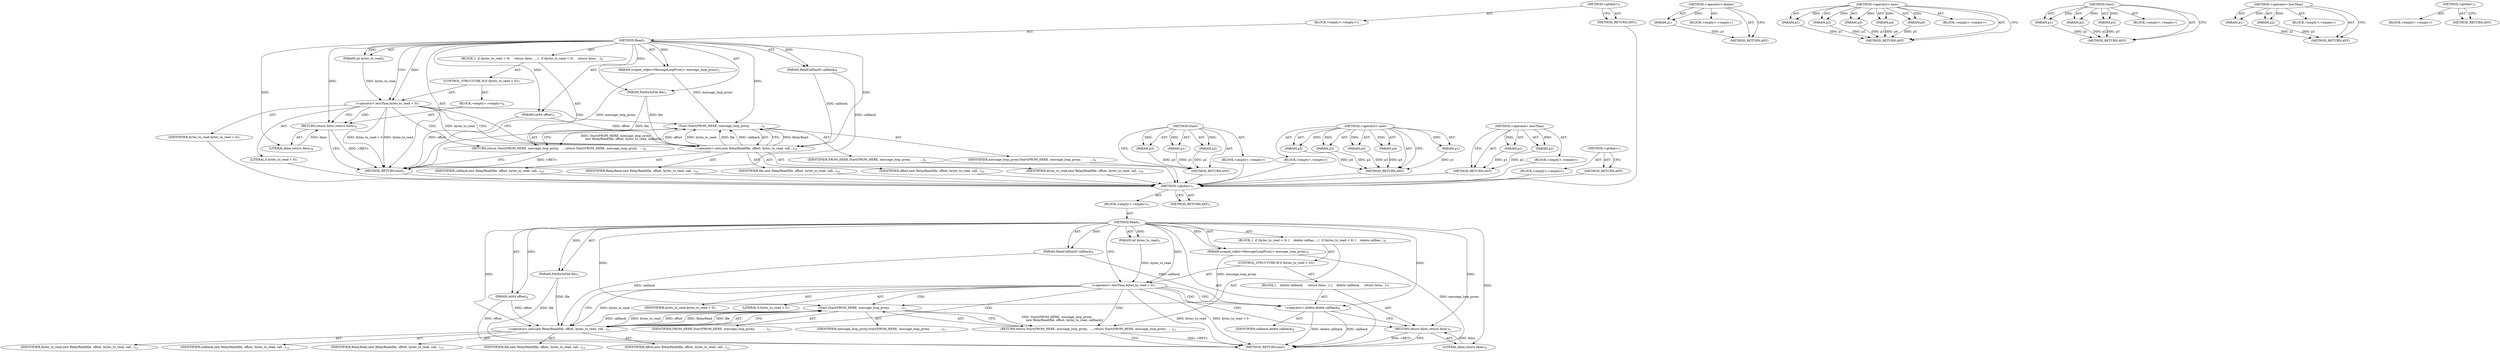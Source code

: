 digraph "&lt;global&gt;" {
vulnerable_6 [label=<(METHOD,&lt;global&gt;)<SUB>1</SUB>>];
vulnerable_7 [label=<(BLOCK,&lt;empty&gt;,&lt;empty&gt;)<SUB>1</SUB>>];
vulnerable_8 [label=<(METHOD,Read)<SUB>1</SUB>>];
vulnerable_9 [label=<(PARAM,scoped_refptr&lt;MessageLoopProxy&gt; message_loop_proxy)<SUB>2</SUB>>];
vulnerable_10 [label=<(PARAM,PlatformFile file)<SUB>3</SUB>>];
vulnerable_11 [label=<(PARAM,int64 offset)<SUB>4</SUB>>];
vulnerable_12 [label=<(PARAM,int bytes_to_read)<SUB>5</SUB>>];
vulnerable_13 [label=<(PARAM,ReadCallback* callback)<SUB>6</SUB>>];
vulnerable_14 [label=<(BLOCK,{
  if (bytes_to_read &lt; 0)
     return false;
 ...,{
  if (bytes_to_read &lt; 0)
     return false;
 ...)<SUB>6</SUB>>];
vulnerable_15 [label=<(CONTROL_STRUCTURE,IF,if (bytes_to_read &lt; 0))<SUB>7</SUB>>];
vulnerable_16 [label=<(&lt;operator&gt;.lessThan,bytes_to_read &lt; 0)<SUB>7</SUB>>];
vulnerable_17 [label=<(IDENTIFIER,bytes_to_read,bytes_to_read &lt; 0)<SUB>7</SUB>>];
vulnerable_18 [label=<(LITERAL,0,bytes_to_read &lt; 0)<SUB>7</SUB>>];
vulnerable_19 [label=<(BLOCK,&lt;empty&gt;,&lt;empty&gt;)<SUB>8</SUB>>];
vulnerable_20 [label=<(RETURN,return false;,return false;)<SUB>8</SUB>>];
vulnerable_21 [label=<(LITERAL,false,return false;)<SUB>8</SUB>>];
vulnerable_22 [label=<(RETURN,return Start(FROM_HERE, message_loop_proxy,
   ...,return Start(FROM_HERE, message_loop_proxy,
   ...)<SUB>9</SUB>>];
vulnerable_23 [label=<(Start,Start(FROM_HERE, message_loop_proxy,
          ...)<SUB>9</SUB>>];
vulnerable_24 [label=<(IDENTIFIER,FROM_HERE,Start(FROM_HERE, message_loop_proxy,
          ...)<SUB>9</SUB>>];
vulnerable_25 [label=<(IDENTIFIER,message_loop_proxy,Start(FROM_HERE, message_loop_proxy,
          ...)<SUB>9</SUB>>];
vulnerable_26 [label=<(&lt;operator&gt;.new,new RelayRead(file, offset, bytes_to_read, call...)<SUB>10</SUB>>];
vulnerable_27 [label=<(IDENTIFIER,RelayRead,new RelayRead(file, offset, bytes_to_read, call...)<SUB>10</SUB>>];
vulnerable_28 [label=<(IDENTIFIER,file,new RelayRead(file, offset, bytes_to_read, call...)<SUB>10</SUB>>];
vulnerable_29 [label=<(IDENTIFIER,offset,new RelayRead(file, offset, bytes_to_read, call...)<SUB>10</SUB>>];
vulnerable_30 [label=<(IDENTIFIER,bytes_to_read,new RelayRead(file, offset, bytes_to_read, call...)<SUB>10</SUB>>];
vulnerable_31 [label=<(IDENTIFIER,callback,new RelayRead(file, offset, bytes_to_read, call...)<SUB>10</SUB>>];
vulnerable_32 [label=<(METHOD_RETURN,bool)<SUB>1</SUB>>];
vulnerable_34 [label=<(METHOD_RETURN,ANY)<SUB>1</SUB>>];
vulnerable_66 [label=<(METHOD,Start)>];
vulnerable_67 [label=<(PARAM,p1)>];
vulnerable_68 [label=<(PARAM,p2)>];
vulnerable_69 [label=<(PARAM,p3)>];
vulnerable_70 [label=<(BLOCK,&lt;empty&gt;,&lt;empty&gt;)>];
vulnerable_71 [label=<(METHOD_RETURN,ANY)>];
vulnerable_72 [label=<(METHOD,&lt;operator&gt;.new)>];
vulnerable_73 [label=<(PARAM,p1)>];
vulnerable_74 [label=<(PARAM,p2)>];
vulnerable_75 [label=<(PARAM,p3)>];
vulnerable_76 [label=<(PARAM,p4)>];
vulnerable_77 [label=<(PARAM,p5)>];
vulnerable_78 [label=<(BLOCK,&lt;empty&gt;,&lt;empty&gt;)>];
vulnerable_79 [label=<(METHOD_RETURN,ANY)>];
vulnerable_61 [label=<(METHOD,&lt;operator&gt;.lessThan)>];
vulnerable_62 [label=<(PARAM,p1)>];
vulnerable_63 [label=<(PARAM,p2)>];
vulnerable_64 [label=<(BLOCK,&lt;empty&gt;,&lt;empty&gt;)>];
vulnerable_65 [label=<(METHOD_RETURN,ANY)>];
vulnerable_55 [label=<(METHOD,&lt;global&gt;)<SUB>1</SUB>>];
vulnerable_56 [label=<(BLOCK,&lt;empty&gt;,&lt;empty&gt;)>];
vulnerable_57 [label=<(METHOD_RETURN,ANY)>];
fixed_6 [label=<(METHOD,&lt;global&gt;)<SUB>1</SUB>>];
fixed_7 [label=<(BLOCK,&lt;empty&gt;,&lt;empty&gt;)<SUB>1</SUB>>];
fixed_8 [label=<(METHOD,Read)<SUB>1</SUB>>];
fixed_9 [label=<(PARAM,scoped_refptr&lt;MessageLoopProxy&gt; message_loop_proxy)<SUB>2</SUB>>];
fixed_10 [label=<(PARAM,PlatformFile file)<SUB>3</SUB>>];
fixed_11 [label=<(PARAM,int64 offset)<SUB>4</SUB>>];
fixed_12 [label=<(PARAM,int bytes_to_read)<SUB>5</SUB>>];
fixed_13 [label=<(PARAM,ReadCallback* callback)<SUB>6</SUB>>];
fixed_14 [label=<(BLOCK,{
  if (bytes_to_read &lt; 0) {
    delete callbac...,{
  if (bytes_to_read &lt; 0) {
    delete callbac...)<SUB>6</SUB>>];
fixed_15 [label=<(CONTROL_STRUCTURE,IF,if (bytes_to_read &lt; 0))<SUB>7</SUB>>];
fixed_16 [label=<(&lt;operator&gt;.lessThan,bytes_to_read &lt; 0)<SUB>7</SUB>>];
fixed_17 [label=<(IDENTIFIER,bytes_to_read,bytes_to_read &lt; 0)<SUB>7</SUB>>];
fixed_18 [label=<(LITERAL,0,bytes_to_read &lt; 0)<SUB>7</SUB>>];
fixed_19 [label=<(BLOCK,{
    delete callback;
     return false;
  },{
    delete callback;
     return false;
  })<SUB>7</SUB>>];
fixed_20 [label=<(&lt;operator&gt;.delete,delete callback)<SUB>8</SUB>>];
fixed_21 [label=<(IDENTIFIER,callback,delete callback)<SUB>8</SUB>>];
fixed_22 [label=<(RETURN,return false;,return false;)<SUB>9</SUB>>];
fixed_23 [label=<(LITERAL,false,return false;)<SUB>9</SUB>>];
fixed_24 [label=<(RETURN,return Start(FROM_HERE, message_loop_proxy,
   ...,return Start(FROM_HERE, message_loop_proxy,
   ...)<SUB>11</SUB>>];
fixed_25 [label=<(Start,Start(FROM_HERE, message_loop_proxy,
          ...)<SUB>11</SUB>>];
fixed_26 [label=<(IDENTIFIER,FROM_HERE,Start(FROM_HERE, message_loop_proxy,
          ...)<SUB>11</SUB>>];
fixed_27 [label=<(IDENTIFIER,message_loop_proxy,Start(FROM_HERE, message_loop_proxy,
          ...)<SUB>11</SUB>>];
fixed_28 [label=<(&lt;operator&gt;.new,new RelayRead(file, offset, bytes_to_read, call...)<SUB>12</SUB>>];
fixed_29 [label=<(IDENTIFIER,RelayRead,new RelayRead(file, offset, bytes_to_read, call...)<SUB>12</SUB>>];
fixed_30 [label=<(IDENTIFIER,file,new RelayRead(file, offset, bytes_to_read, call...)<SUB>12</SUB>>];
fixed_31 [label=<(IDENTIFIER,offset,new RelayRead(file, offset, bytes_to_read, call...)<SUB>12</SUB>>];
fixed_32 [label=<(IDENTIFIER,bytes_to_read,new RelayRead(file, offset, bytes_to_read, call...)<SUB>12</SUB>>];
fixed_33 [label=<(IDENTIFIER,callback,new RelayRead(file, offset, bytes_to_read, call...)<SUB>12</SUB>>];
fixed_34 [label=<(METHOD_RETURN,bool)<SUB>1</SUB>>];
fixed_36 [label=<(METHOD_RETURN,ANY)<SUB>1</SUB>>];
fixed_68 [label=<(METHOD,&lt;operator&gt;.delete)>];
fixed_69 [label=<(PARAM,p1)>];
fixed_70 [label=<(BLOCK,&lt;empty&gt;,&lt;empty&gt;)>];
fixed_71 [label=<(METHOD_RETURN,ANY)>];
fixed_78 [label=<(METHOD,&lt;operator&gt;.new)>];
fixed_79 [label=<(PARAM,p1)>];
fixed_80 [label=<(PARAM,p2)>];
fixed_81 [label=<(PARAM,p3)>];
fixed_82 [label=<(PARAM,p4)>];
fixed_83 [label=<(PARAM,p5)>];
fixed_84 [label=<(BLOCK,&lt;empty&gt;,&lt;empty&gt;)>];
fixed_85 [label=<(METHOD_RETURN,ANY)>];
fixed_72 [label=<(METHOD,Start)>];
fixed_73 [label=<(PARAM,p1)>];
fixed_74 [label=<(PARAM,p2)>];
fixed_75 [label=<(PARAM,p3)>];
fixed_76 [label=<(BLOCK,&lt;empty&gt;,&lt;empty&gt;)>];
fixed_77 [label=<(METHOD_RETURN,ANY)>];
fixed_63 [label=<(METHOD,&lt;operator&gt;.lessThan)>];
fixed_64 [label=<(PARAM,p1)>];
fixed_65 [label=<(PARAM,p2)>];
fixed_66 [label=<(BLOCK,&lt;empty&gt;,&lt;empty&gt;)>];
fixed_67 [label=<(METHOD_RETURN,ANY)>];
fixed_57 [label=<(METHOD,&lt;global&gt;)<SUB>1</SUB>>];
fixed_58 [label=<(BLOCK,&lt;empty&gt;,&lt;empty&gt;)>];
fixed_59 [label=<(METHOD_RETURN,ANY)>];
vulnerable_6 -> vulnerable_7  [key=0, label="AST: "];
vulnerable_6 -> vulnerable_34  [key=0, label="AST: "];
vulnerable_6 -> vulnerable_34  [key=1, label="CFG: "];
vulnerable_7 -> vulnerable_8  [key=0, label="AST: "];
vulnerable_8 -> vulnerable_9  [key=0, label="AST: "];
vulnerable_8 -> vulnerable_9  [key=1, label="DDG: "];
vulnerable_8 -> vulnerable_10  [key=0, label="AST: "];
vulnerable_8 -> vulnerable_10  [key=1, label="DDG: "];
vulnerable_8 -> vulnerable_11  [key=0, label="AST: "];
vulnerable_8 -> vulnerable_11  [key=1, label="DDG: "];
vulnerable_8 -> vulnerable_12  [key=0, label="AST: "];
vulnerable_8 -> vulnerable_12  [key=1, label="DDG: "];
vulnerable_8 -> vulnerable_13  [key=0, label="AST: "];
vulnerable_8 -> vulnerable_13  [key=1, label="DDG: "];
vulnerable_8 -> vulnerable_14  [key=0, label="AST: "];
vulnerable_8 -> vulnerable_32  [key=0, label="AST: "];
vulnerable_8 -> vulnerable_16  [key=0, label="CFG: "];
vulnerable_8 -> vulnerable_16  [key=1, label="DDG: "];
vulnerable_8 -> vulnerable_20  [key=0, label="DDG: "];
vulnerable_8 -> vulnerable_23  [key=0, label="DDG: "];
vulnerable_8 -> vulnerable_21  [key=0, label="DDG: "];
vulnerable_8 -> vulnerable_26  [key=0, label="DDG: "];
vulnerable_9 -> vulnerable_32  [key=0, label="DDG: message_loop_proxy"];
vulnerable_9 -> vulnerable_23  [key=0, label="DDG: message_loop_proxy"];
vulnerable_10 -> vulnerable_32  [key=0, label="DDG: file"];
vulnerable_10 -> vulnerable_26  [key=0, label="DDG: file"];
vulnerable_11 -> vulnerable_32  [key=0, label="DDG: offset"];
vulnerable_11 -> vulnerable_26  [key=0, label="DDG: offset"];
vulnerable_12 -> vulnerable_16  [key=0, label="DDG: bytes_to_read"];
vulnerable_13 -> vulnerable_32  [key=0, label="DDG: callback"];
vulnerable_13 -> vulnerable_26  [key=0, label="DDG: callback"];
vulnerable_14 -> vulnerable_15  [key=0, label="AST: "];
vulnerable_14 -> vulnerable_22  [key=0, label="AST: "];
vulnerable_15 -> vulnerable_16  [key=0, label="AST: "];
vulnerable_15 -> vulnerable_19  [key=0, label="AST: "];
vulnerable_16 -> vulnerable_17  [key=0, label="AST: "];
vulnerable_16 -> vulnerable_18  [key=0, label="AST: "];
vulnerable_16 -> vulnerable_20  [key=0, label="CFG: "];
vulnerable_16 -> vulnerable_20  [key=1, label="CDG: "];
vulnerable_16 -> vulnerable_26  [key=0, label="CFG: "];
vulnerable_16 -> vulnerable_26  [key=1, label="DDG: bytes_to_read"];
vulnerable_16 -> vulnerable_26  [key=2, label="CDG: "];
vulnerable_16 -> vulnerable_32  [key=0, label="DDG: bytes_to_read"];
vulnerable_16 -> vulnerable_32  [key=1, label="DDG: bytes_to_read &lt; 0"];
vulnerable_16 -> vulnerable_23  [key=0, label="CDG: "];
vulnerable_16 -> vulnerable_22  [key=0, label="CDG: "];
vulnerable_17 -> fixed_6  [key=0];
vulnerable_18 -> fixed_6  [key=0];
vulnerable_19 -> vulnerable_20  [key=0, label="AST: "];
vulnerable_20 -> vulnerable_21  [key=0, label="AST: "];
vulnerable_20 -> vulnerable_32  [key=0, label="CFG: "];
vulnerable_20 -> vulnerable_32  [key=1, label="DDG: &lt;RET&gt;"];
vulnerable_21 -> vulnerable_20  [key=0, label="DDG: false"];
vulnerable_22 -> vulnerable_23  [key=0, label="AST: "];
vulnerable_22 -> vulnerable_32  [key=0, label="CFG: "];
vulnerable_22 -> vulnerable_32  [key=1, label="DDG: &lt;RET&gt;"];
vulnerable_23 -> vulnerable_24  [key=0, label="AST: "];
vulnerable_23 -> vulnerable_25  [key=0, label="AST: "];
vulnerable_23 -> vulnerable_26  [key=0, label="AST: "];
vulnerable_23 -> vulnerable_22  [key=0, label="CFG: "];
vulnerable_23 -> vulnerable_22  [key=1, label="DDG: Start(FROM_HERE, message_loop_proxy,
                new RelayRead(file, offset, bytes_to_read, callback))"];
vulnerable_24 -> fixed_6  [key=0];
vulnerable_25 -> fixed_6  [key=0];
vulnerable_26 -> vulnerable_27  [key=0, label="AST: "];
vulnerable_26 -> vulnerable_28  [key=0, label="AST: "];
vulnerable_26 -> vulnerable_29  [key=0, label="AST: "];
vulnerable_26 -> vulnerable_30  [key=0, label="AST: "];
vulnerable_26 -> vulnerable_31  [key=0, label="AST: "];
vulnerable_26 -> vulnerable_23  [key=0, label="CFG: "];
vulnerable_26 -> vulnerable_23  [key=1, label="DDG: RelayRead"];
vulnerable_26 -> vulnerable_23  [key=2, label="DDG: offset"];
vulnerable_26 -> vulnerable_23  [key=3, label="DDG: bytes_to_read"];
vulnerable_26 -> vulnerable_23  [key=4, label="DDG: file"];
vulnerable_26 -> vulnerable_23  [key=5, label="DDG: callback"];
vulnerable_27 -> fixed_6  [key=0];
vulnerable_28 -> fixed_6  [key=0];
vulnerable_29 -> fixed_6  [key=0];
vulnerable_30 -> fixed_6  [key=0];
vulnerable_31 -> fixed_6  [key=0];
vulnerable_32 -> fixed_6  [key=0];
vulnerable_34 -> fixed_6  [key=0];
vulnerable_66 -> vulnerable_67  [key=0, label="AST: "];
vulnerable_66 -> vulnerable_67  [key=1, label="DDG: "];
vulnerable_66 -> vulnerable_70  [key=0, label="AST: "];
vulnerable_66 -> vulnerable_68  [key=0, label="AST: "];
vulnerable_66 -> vulnerable_68  [key=1, label="DDG: "];
vulnerable_66 -> vulnerable_71  [key=0, label="AST: "];
vulnerable_66 -> vulnerable_71  [key=1, label="CFG: "];
vulnerable_66 -> vulnerable_69  [key=0, label="AST: "];
vulnerable_66 -> vulnerable_69  [key=1, label="DDG: "];
vulnerable_67 -> vulnerable_71  [key=0, label="DDG: p1"];
vulnerable_68 -> vulnerable_71  [key=0, label="DDG: p2"];
vulnerable_69 -> vulnerable_71  [key=0, label="DDG: p3"];
vulnerable_70 -> fixed_6  [key=0];
vulnerable_71 -> fixed_6  [key=0];
vulnerable_72 -> vulnerable_73  [key=0, label="AST: "];
vulnerable_72 -> vulnerable_73  [key=1, label="DDG: "];
vulnerable_72 -> vulnerable_78  [key=0, label="AST: "];
vulnerable_72 -> vulnerable_74  [key=0, label="AST: "];
vulnerable_72 -> vulnerable_74  [key=1, label="DDG: "];
vulnerable_72 -> vulnerable_79  [key=0, label="AST: "];
vulnerable_72 -> vulnerable_79  [key=1, label="CFG: "];
vulnerable_72 -> vulnerable_75  [key=0, label="AST: "];
vulnerable_72 -> vulnerable_75  [key=1, label="DDG: "];
vulnerable_72 -> vulnerable_76  [key=0, label="AST: "];
vulnerable_72 -> vulnerable_76  [key=1, label="DDG: "];
vulnerable_72 -> vulnerable_77  [key=0, label="AST: "];
vulnerable_72 -> vulnerable_77  [key=1, label="DDG: "];
vulnerable_73 -> vulnerable_79  [key=0, label="DDG: p1"];
vulnerable_74 -> vulnerable_79  [key=0, label="DDG: p2"];
vulnerable_75 -> vulnerable_79  [key=0, label="DDG: p3"];
vulnerable_76 -> vulnerable_79  [key=0, label="DDG: p4"];
vulnerable_77 -> vulnerable_79  [key=0, label="DDG: p5"];
vulnerable_78 -> fixed_6  [key=0];
vulnerable_79 -> fixed_6  [key=0];
vulnerable_61 -> vulnerable_62  [key=0, label="AST: "];
vulnerable_61 -> vulnerable_62  [key=1, label="DDG: "];
vulnerable_61 -> vulnerable_64  [key=0, label="AST: "];
vulnerable_61 -> vulnerable_63  [key=0, label="AST: "];
vulnerable_61 -> vulnerable_63  [key=1, label="DDG: "];
vulnerable_61 -> vulnerable_65  [key=0, label="AST: "];
vulnerable_61 -> vulnerable_65  [key=1, label="CFG: "];
vulnerable_62 -> vulnerable_65  [key=0, label="DDG: p1"];
vulnerable_63 -> vulnerable_65  [key=0, label="DDG: p2"];
vulnerable_64 -> fixed_6  [key=0];
vulnerable_65 -> fixed_6  [key=0];
vulnerable_55 -> vulnerable_56  [key=0, label="AST: "];
vulnerable_55 -> vulnerable_57  [key=0, label="AST: "];
vulnerable_55 -> vulnerable_57  [key=1, label="CFG: "];
vulnerable_56 -> fixed_6  [key=0];
vulnerable_57 -> fixed_6  [key=0];
fixed_6 -> fixed_7  [key=0, label="AST: "];
fixed_6 -> fixed_36  [key=0, label="AST: "];
fixed_6 -> fixed_36  [key=1, label="CFG: "];
fixed_7 -> fixed_8  [key=0, label="AST: "];
fixed_8 -> fixed_9  [key=0, label="AST: "];
fixed_8 -> fixed_9  [key=1, label="DDG: "];
fixed_8 -> fixed_10  [key=0, label="AST: "];
fixed_8 -> fixed_10  [key=1, label="DDG: "];
fixed_8 -> fixed_11  [key=0, label="AST: "];
fixed_8 -> fixed_11  [key=1, label="DDG: "];
fixed_8 -> fixed_12  [key=0, label="AST: "];
fixed_8 -> fixed_12  [key=1, label="DDG: "];
fixed_8 -> fixed_13  [key=0, label="AST: "];
fixed_8 -> fixed_13  [key=1, label="DDG: "];
fixed_8 -> fixed_14  [key=0, label="AST: "];
fixed_8 -> fixed_34  [key=0, label="AST: "];
fixed_8 -> fixed_16  [key=0, label="CFG: "];
fixed_8 -> fixed_16  [key=1, label="DDG: "];
fixed_8 -> fixed_22  [key=0, label="DDG: "];
fixed_8 -> fixed_25  [key=0, label="DDG: "];
fixed_8 -> fixed_20  [key=0, label="DDG: "];
fixed_8 -> fixed_23  [key=0, label="DDG: "];
fixed_8 -> fixed_28  [key=0, label="DDG: "];
fixed_9 -> fixed_34  [key=0, label="DDG: message_loop_proxy"];
fixed_9 -> fixed_25  [key=0, label="DDG: message_loop_proxy"];
fixed_10 -> fixed_34  [key=0, label="DDG: file"];
fixed_10 -> fixed_28  [key=0, label="DDG: file"];
fixed_11 -> fixed_34  [key=0, label="DDG: offset"];
fixed_11 -> fixed_28  [key=0, label="DDG: offset"];
fixed_12 -> fixed_16  [key=0, label="DDG: bytes_to_read"];
fixed_13 -> fixed_20  [key=0, label="DDG: callback"];
fixed_13 -> fixed_28  [key=0, label="DDG: callback"];
fixed_14 -> fixed_15  [key=0, label="AST: "];
fixed_14 -> fixed_24  [key=0, label="AST: "];
fixed_15 -> fixed_16  [key=0, label="AST: "];
fixed_15 -> fixed_19  [key=0, label="AST: "];
fixed_16 -> fixed_17  [key=0, label="AST: "];
fixed_16 -> fixed_18  [key=0, label="AST: "];
fixed_16 -> fixed_20  [key=0, label="CFG: "];
fixed_16 -> fixed_20  [key=1, label="CDG: "];
fixed_16 -> fixed_28  [key=0, label="CFG: "];
fixed_16 -> fixed_28  [key=1, label="DDG: bytes_to_read"];
fixed_16 -> fixed_28  [key=2, label="CDG: "];
fixed_16 -> fixed_34  [key=0, label="DDG: bytes_to_read"];
fixed_16 -> fixed_34  [key=1, label="DDG: bytes_to_read &lt; 0"];
fixed_16 -> fixed_24  [key=0, label="CDG: "];
fixed_16 -> fixed_25  [key=0, label="CDG: "];
fixed_16 -> fixed_22  [key=0, label="CDG: "];
fixed_19 -> fixed_20  [key=0, label="AST: "];
fixed_19 -> fixed_22  [key=0, label="AST: "];
fixed_20 -> fixed_21  [key=0, label="AST: "];
fixed_20 -> fixed_22  [key=0, label="CFG: "];
fixed_20 -> fixed_34  [key=0, label="DDG: callback"];
fixed_20 -> fixed_34  [key=1, label="DDG: delete callback"];
fixed_22 -> fixed_23  [key=0, label="AST: "];
fixed_22 -> fixed_34  [key=0, label="CFG: "];
fixed_22 -> fixed_34  [key=1, label="DDG: &lt;RET&gt;"];
fixed_23 -> fixed_22  [key=0, label="DDG: false"];
fixed_24 -> fixed_25  [key=0, label="AST: "];
fixed_24 -> fixed_34  [key=0, label="CFG: "];
fixed_24 -> fixed_34  [key=1, label="DDG: &lt;RET&gt;"];
fixed_25 -> fixed_26  [key=0, label="AST: "];
fixed_25 -> fixed_27  [key=0, label="AST: "];
fixed_25 -> fixed_28  [key=0, label="AST: "];
fixed_25 -> fixed_24  [key=0, label="CFG: "];
fixed_25 -> fixed_24  [key=1, label="DDG: Start(FROM_HERE, message_loop_proxy,
                new RelayRead(file, offset, bytes_to_read, callback))"];
fixed_28 -> fixed_29  [key=0, label="AST: "];
fixed_28 -> fixed_30  [key=0, label="AST: "];
fixed_28 -> fixed_31  [key=0, label="AST: "];
fixed_28 -> fixed_32  [key=0, label="AST: "];
fixed_28 -> fixed_33  [key=0, label="AST: "];
fixed_28 -> fixed_25  [key=0, label="CFG: "];
fixed_28 -> fixed_25  [key=1, label="DDG: callback"];
fixed_28 -> fixed_25  [key=2, label="DDG: bytes_to_read"];
fixed_28 -> fixed_25  [key=3, label="DDG: offset"];
fixed_28 -> fixed_25  [key=4, label="DDG: RelayRead"];
fixed_28 -> fixed_25  [key=5, label="DDG: file"];
fixed_68 -> fixed_69  [key=0, label="AST: "];
fixed_68 -> fixed_69  [key=1, label="DDG: "];
fixed_68 -> fixed_70  [key=0, label="AST: "];
fixed_68 -> fixed_71  [key=0, label="AST: "];
fixed_68 -> fixed_71  [key=1, label="CFG: "];
fixed_69 -> fixed_71  [key=0, label="DDG: p1"];
fixed_78 -> fixed_79  [key=0, label="AST: "];
fixed_78 -> fixed_79  [key=1, label="DDG: "];
fixed_78 -> fixed_84  [key=0, label="AST: "];
fixed_78 -> fixed_80  [key=0, label="AST: "];
fixed_78 -> fixed_80  [key=1, label="DDG: "];
fixed_78 -> fixed_85  [key=0, label="AST: "];
fixed_78 -> fixed_85  [key=1, label="CFG: "];
fixed_78 -> fixed_81  [key=0, label="AST: "];
fixed_78 -> fixed_81  [key=1, label="DDG: "];
fixed_78 -> fixed_82  [key=0, label="AST: "];
fixed_78 -> fixed_82  [key=1, label="DDG: "];
fixed_78 -> fixed_83  [key=0, label="AST: "];
fixed_78 -> fixed_83  [key=1, label="DDG: "];
fixed_79 -> fixed_85  [key=0, label="DDG: p1"];
fixed_80 -> fixed_85  [key=0, label="DDG: p2"];
fixed_81 -> fixed_85  [key=0, label="DDG: p3"];
fixed_82 -> fixed_85  [key=0, label="DDG: p4"];
fixed_83 -> fixed_85  [key=0, label="DDG: p5"];
fixed_72 -> fixed_73  [key=0, label="AST: "];
fixed_72 -> fixed_73  [key=1, label="DDG: "];
fixed_72 -> fixed_76  [key=0, label="AST: "];
fixed_72 -> fixed_74  [key=0, label="AST: "];
fixed_72 -> fixed_74  [key=1, label="DDG: "];
fixed_72 -> fixed_77  [key=0, label="AST: "];
fixed_72 -> fixed_77  [key=1, label="CFG: "];
fixed_72 -> fixed_75  [key=0, label="AST: "];
fixed_72 -> fixed_75  [key=1, label="DDG: "];
fixed_73 -> fixed_77  [key=0, label="DDG: p1"];
fixed_74 -> fixed_77  [key=0, label="DDG: p2"];
fixed_75 -> fixed_77  [key=0, label="DDG: p3"];
fixed_63 -> fixed_64  [key=0, label="AST: "];
fixed_63 -> fixed_64  [key=1, label="DDG: "];
fixed_63 -> fixed_66  [key=0, label="AST: "];
fixed_63 -> fixed_65  [key=0, label="AST: "];
fixed_63 -> fixed_65  [key=1, label="DDG: "];
fixed_63 -> fixed_67  [key=0, label="AST: "];
fixed_63 -> fixed_67  [key=1, label="CFG: "];
fixed_64 -> fixed_67  [key=0, label="DDG: p1"];
fixed_65 -> fixed_67  [key=0, label="DDG: p2"];
fixed_57 -> fixed_58  [key=0, label="AST: "];
fixed_57 -> fixed_59  [key=0, label="AST: "];
fixed_57 -> fixed_59  [key=1, label="CFG: "];
}
